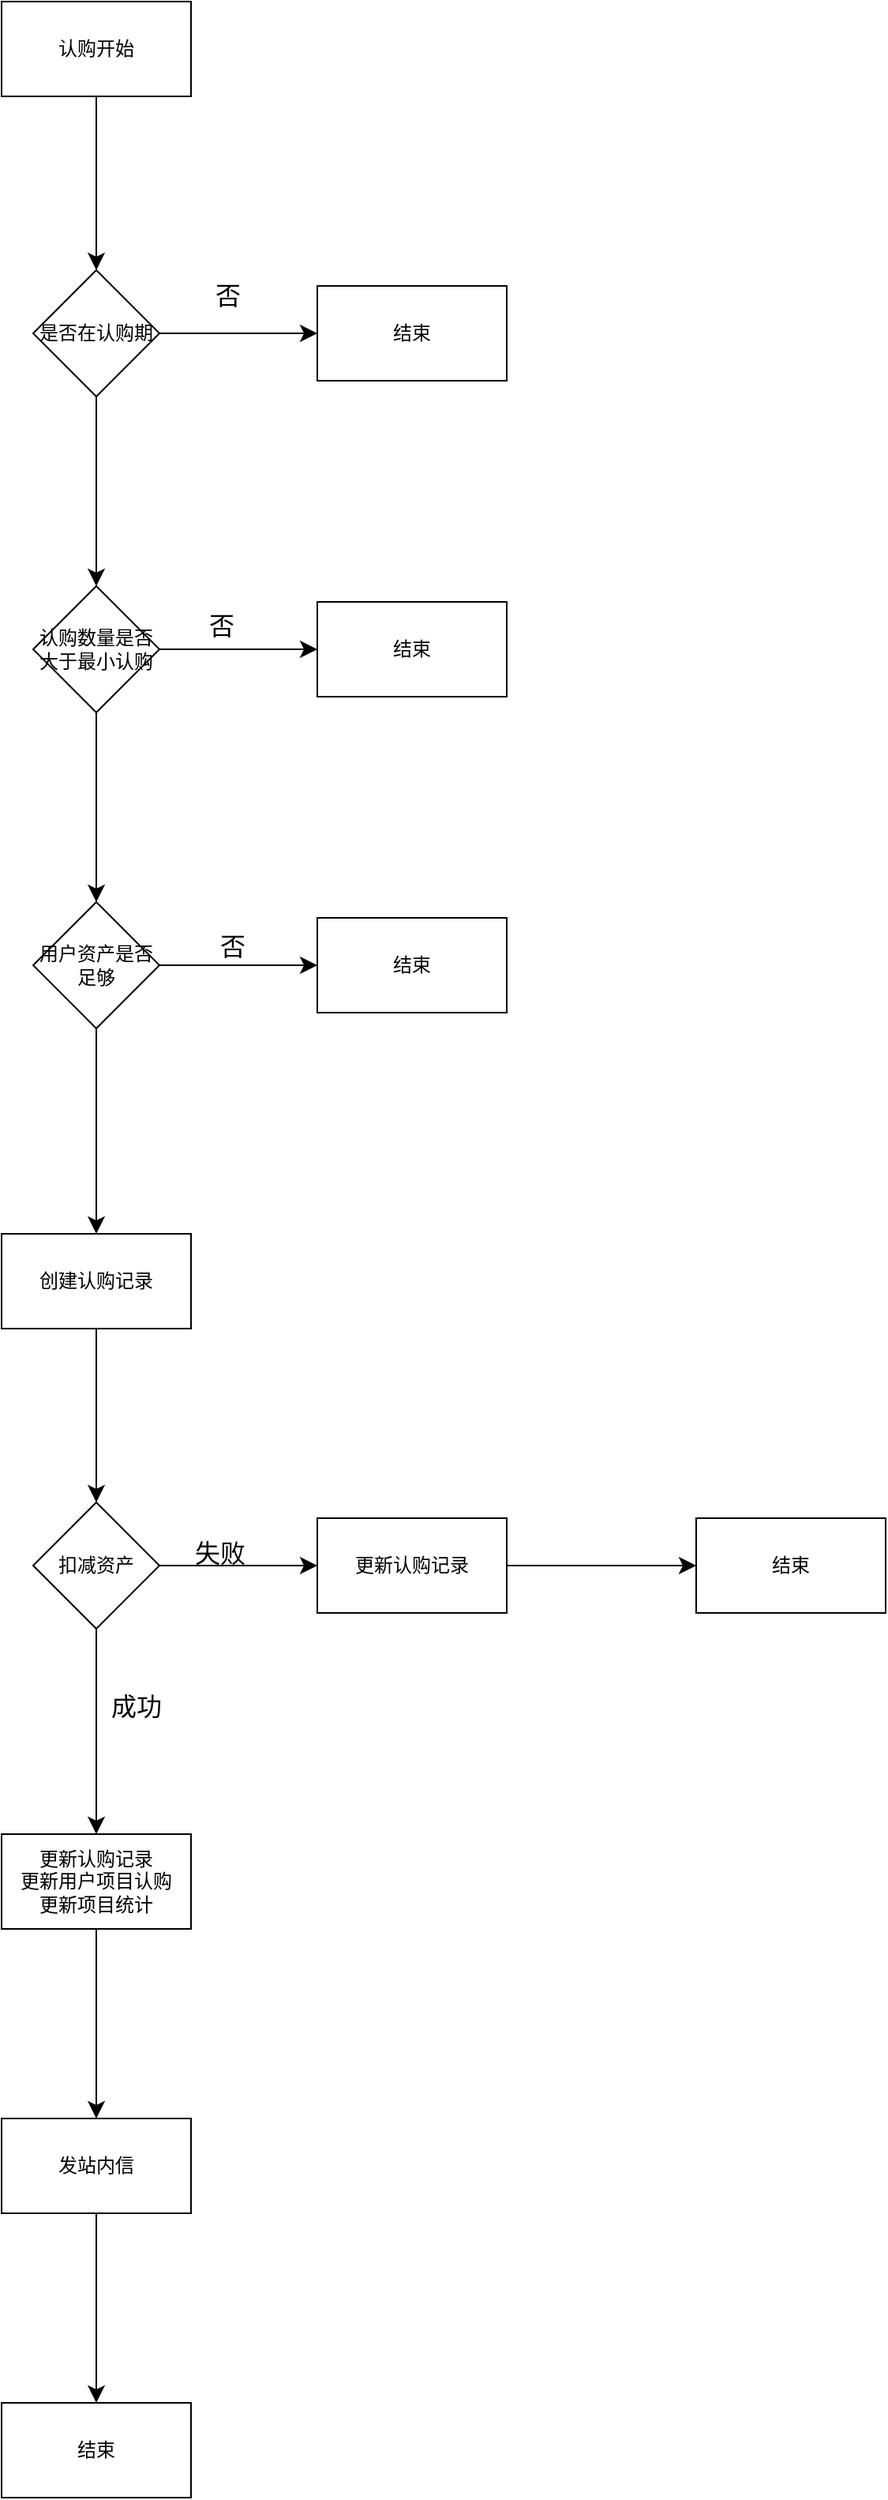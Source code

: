 <mxfile version="23.1.7" type="github">
  <diagram name="第 1 页" id="QzCToPRs6P0FXCX8rPyA">
    <mxGraphModel dx="954" dy="1139" grid="0" gridSize="10" guides="1" tooltips="1" connect="1" arrows="1" fold="1" page="0" pageScale="1" pageWidth="200000" pageHeight="200000" math="0" shadow="0">
      <root>
        <mxCell id="0" />
        <mxCell id="1" parent="0" />
        <mxCell id="pM6KgcmFHgkNePvdhjNk-3" value="" style="edgeStyle=none;curved=1;rounded=0;orthogonalLoop=1;jettySize=auto;html=1;fontSize=12;startSize=8;endSize=8;" edge="1" parent="1" source="pM6KgcmFHgkNePvdhjNk-1" target="pM6KgcmFHgkNePvdhjNk-2">
          <mxGeometry relative="1" as="geometry" />
        </mxCell>
        <mxCell id="pM6KgcmFHgkNePvdhjNk-1" value="认购开始" style="rounded=0;whiteSpace=wrap;html=1;" vertex="1" parent="1">
          <mxGeometry x="61" y="-61" width="120" height="60" as="geometry" />
        </mxCell>
        <mxCell id="pM6KgcmFHgkNePvdhjNk-5" value="" style="edgeStyle=none;curved=1;rounded=0;orthogonalLoop=1;jettySize=auto;html=1;fontSize=12;startSize=8;endSize=8;" edge="1" parent="1" source="pM6KgcmFHgkNePvdhjNk-2" target="pM6KgcmFHgkNePvdhjNk-4">
          <mxGeometry relative="1" as="geometry" />
        </mxCell>
        <mxCell id="pM6KgcmFHgkNePvdhjNk-10" value="" style="edgeStyle=none;curved=1;rounded=0;orthogonalLoop=1;jettySize=auto;html=1;fontSize=12;startSize=8;endSize=8;" edge="1" parent="1" source="pM6KgcmFHgkNePvdhjNk-2" target="pM6KgcmFHgkNePvdhjNk-9">
          <mxGeometry relative="1" as="geometry" />
        </mxCell>
        <mxCell id="pM6KgcmFHgkNePvdhjNk-2" value="是否在认购期" style="rhombus;whiteSpace=wrap;html=1;rounded=0;" vertex="1" parent="1">
          <mxGeometry x="81" y="109" width="80" height="80" as="geometry" />
        </mxCell>
        <mxCell id="pM6KgcmFHgkNePvdhjNk-4" value="结束" style="whiteSpace=wrap;html=1;rounded=0;" vertex="1" parent="1">
          <mxGeometry x="261" y="119" width="120" height="60" as="geometry" />
        </mxCell>
        <mxCell id="pM6KgcmFHgkNePvdhjNk-6" value="否" style="text;html=1;align=center;verticalAlign=middle;resizable=0;points=[];autosize=1;strokeColor=none;fillColor=none;fontSize=16;" vertex="1" parent="1">
          <mxGeometry x="187" y="109" width="34" height="31" as="geometry" />
        </mxCell>
        <mxCell id="pM6KgcmFHgkNePvdhjNk-12" value="" style="edgeStyle=none;curved=1;rounded=0;orthogonalLoop=1;jettySize=auto;html=1;fontSize=12;startSize=8;endSize=8;" edge="1" parent="1" source="pM6KgcmFHgkNePvdhjNk-9" target="pM6KgcmFHgkNePvdhjNk-11">
          <mxGeometry relative="1" as="geometry" />
        </mxCell>
        <mxCell id="pM6KgcmFHgkNePvdhjNk-15" value="" style="edgeStyle=none;curved=1;rounded=0;orthogonalLoop=1;jettySize=auto;html=1;fontSize=12;startSize=8;endSize=8;" edge="1" parent="1" source="pM6KgcmFHgkNePvdhjNk-9" target="pM6KgcmFHgkNePvdhjNk-14">
          <mxGeometry relative="1" as="geometry" />
        </mxCell>
        <mxCell id="pM6KgcmFHgkNePvdhjNk-9" value="认购数量是否大于最小认购" style="rhombus;whiteSpace=wrap;html=1;rounded=0;" vertex="1" parent="1">
          <mxGeometry x="81" y="309" width="80" height="80" as="geometry" />
        </mxCell>
        <mxCell id="pM6KgcmFHgkNePvdhjNk-11" value="结束" style="whiteSpace=wrap;html=1;rounded=0;" vertex="1" parent="1">
          <mxGeometry x="261" y="319" width="120" height="60" as="geometry" />
        </mxCell>
        <mxCell id="pM6KgcmFHgkNePvdhjNk-13" value="否" style="text;html=1;align=center;verticalAlign=middle;resizable=0;points=[];autosize=1;strokeColor=none;fillColor=none;fontSize=16;" vertex="1" parent="1">
          <mxGeometry x="182.5" y="318.5" width="34" height="31" as="geometry" />
        </mxCell>
        <mxCell id="pM6KgcmFHgkNePvdhjNk-17" value="" style="edgeStyle=none;curved=1;rounded=0;orthogonalLoop=1;jettySize=auto;html=1;fontSize=12;startSize=8;endSize=8;" edge="1" parent="1" source="pM6KgcmFHgkNePvdhjNk-14" target="pM6KgcmFHgkNePvdhjNk-16">
          <mxGeometry relative="1" as="geometry" />
        </mxCell>
        <mxCell id="pM6KgcmFHgkNePvdhjNk-20" value="" style="edgeStyle=none;curved=1;rounded=0;orthogonalLoop=1;jettySize=auto;html=1;fontSize=12;startSize=8;endSize=8;" edge="1" parent="1" source="pM6KgcmFHgkNePvdhjNk-14" target="pM6KgcmFHgkNePvdhjNk-19">
          <mxGeometry relative="1" as="geometry" />
        </mxCell>
        <mxCell id="pM6KgcmFHgkNePvdhjNk-14" value="用户资产是否足够" style="rhombus;whiteSpace=wrap;html=1;rounded=0;" vertex="1" parent="1">
          <mxGeometry x="81" y="509" width="80" height="80" as="geometry" />
        </mxCell>
        <mxCell id="pM6KgcmFHgkNePvdhjNk-16" value="结束" style="whiteSpace=wrap;html=1;rounded=0;" vertex="1" parent="1">
          <mxGeometry x="261" y="519" width="120" height="60" as="geometry" />
        </mxCell>
        <mxCell id="pM6KgcmFHgkNePvdhjNk-18" value="否" style="text;html=1;align=center;verticalAlign=middle;resizable=0;points=[];autosize=1;strokeColor=none;fillColor=none;fontSize=16;" vertex="1" parent="1">
          <mxGeometry x="189.5" y="521.5" width="34" height="31" as="geometry" />
        </mxCell>
        <mxCell id="pM6KgcmFHgkNePvdhjNk-26" value="" style="edgeStyle=none;curved=1;rounded=0;orthogonalLoop=1;jettySize=auto;html=1;fontSize=12;startSize=8;endSize=8;" edge="1" parent="1" source="pM6KgcmFHgkNePvdhjNk-19" target="pM6KgcmFHgkNePvdhjNk-25">
          <mxGeometry relative="1" as="geometry" />
        </mxCell>
        <mxCell id="pM6KgcmFHgkNePvdhjNk-19" value="创建认购记录" style="whiteSpace=wrap;html=1;rounded=0;" vertex="1" parent="1">
          <mxGeometry x="61" y="719" width="120" height="60" as="geometry" />
        </mxCell>
        <mxCell id="pM6KgcmFHgkNePvdhjNk-28" value="" style="edgeStyle=none;curved=1;rounded=0;orthogonalLoop=1;jettySize=auto;html=1;fontSize=12;startSize=8;endSize=8;" edge="1" parent="1" source="pM6KgcmFHgkNePvdhjNk-25" target="pM6KgcmFHgkNePvdhjNk-27">
          <mxGeometry relative="1" as="geometry" />
        </mxCell>
        <mxCell id="pM6KgcmFHgkNePvdhjNk-33" value="" style="edgeStyle=none;curved=1;rounded=0;orthogonalLoop=1;jettySize=auto;html=1;fontSize=12;startSize=8;endSize=8;" edge="1" parent="1" source="pM6KgcmFHgkNePvdhjNk-25" target="pM6KgcmFHgkNePvdhjNk-32">
          <mxGeometry relative="1" as="geometry" />
        </mxCell>
        <mxCell id="pM6KgcmFHgkNePvdhjNk-25" value="扣减资产" style="rhombus;whiteSpace=wrap;html=1;rounded=0;" vertex="1" parent="1">
          <mxGeometry x="81" y="889" width="80" height="80" as="geometry" />
        </mxCell>
        <mxCell id="pM6KgcmFHgkNePvdhjNk-31" value="" style="edgeStyle=none;curved=1;rounded=0;orthogonalLoop=1;jettySize=auto;html=1;fontSize=12;startSize=8;endSize=8;" edge="1" parent="1" source="pM6KgcmFHgkNePvdhjNk-27" target="pM6KgcmFHgkNePvdhjNk-30">
          <mxGeometry relative="1" as="geometry" />
        </mxCell>
        <mxCell id="pM6KgcmFHgkNePvdhjNk-27" value="更新认购记录" style="whiteSpace=wrap;html=1;rounded=0;" vertex="1" parent="1">
          <mxGeometry x="261" y="899" width="120" height="60" as="geometry" />
        </mxCell>
        <mxCell id="pM6KgcmFHgkNePvdhjNk-29" value="失败" style="text;html=1;align=center;verticalAlign=middle;resizable=0;points=[];autosize=1;strokeColor=none;fillColor=none;fontSize=16;" vertex="1" parent="1">
          <mxGeometry x="173.5" y="905.5" width="50" height="31" as="geometry" />
        </mxCell>
        <mxCell id="pM6KgcmFHgkNePvdhjNk-30" value="结束" style="whiteSpace=wrap;html=1;rounded=0;" vertex="1" parent="1">
          <mxGeometry x="501" y="899" width="120" height="60" as="geometry" />
        </mxCell>
        <mxCell id="pM6KgcmFHgkNePvdhjNk-36" value="" style="edgeStyle=none;curved=1;rounded=0;orthogonalLoop=1;jettySize=auto;html=1;fontSize=12;startSize=8;endSize=8;" edge="1" parent="1" source="pM6KgcmFHgkNePvdhjNk-32" target="pM6KgcmFHgkNePvdhjNk-35">
          <mxGeometry relative="1" as="geometry" />
        </mxCell>
        <mxCell id="pM6KgcmFHgkNePvdhjNk-32" value="更新认购记录&lt;br&gt;更新用户项目认购&lt;br&gt;更新项目统计" style="whiteSpace=wrap;html=1;rounded=0;" vertex="1" parent="1">
          <mxGeometry x="61" y="1099" width="120" height="60" as="geometry" />
        </mxCell>
        <mxCell id="pM6KgcmFHgkNePvdhjNk-34" value="成功" style="text;html=1;align=center;verticalAlign=middle;resizable=0;points=[];autosize=1;strokeColor=none;fillColor=none;fontSize=16;" vertex="1" parent="1">
          <mxGeometry x="120.5" y="1002.5" width="50" height="31" as="geometry" />
        </mxCell>
        <mxCell id="pM6KgcmFHgkNePvdhjNk-38" value="" style="edgeStyle=none;curved=1;rounded=0;orthogonalLoop=1;jettySize=auto;html=1;fontSize=12;startSize=8;endSize=8;" edge="1" parent="1" source="pM6KgcmFHgkNePvdhjNk-35" target="pM6KgcmFHgkNePvdhjNk-37">
          <mxGeometry relative="1" as="geometry" />
        </mxCell>
        <mxCell id="pM6KgcmFHgkNePvdhjNk-35" value="发站内信" style="whiteSpace=wrap;html=1;rounded=0;" vertex="1" parent="1">
          <mxGeometry x="61" y="1279" width="120" height="60" as="geometry" />
        </mxCell>
        <mxCell id="pM6KgcmFHgkNePvdhjNk-37" value="结束" style="whiteSpace=wrap;html=1;rounded=0;" vertex="1" parent="1">
          <mxGeometry x="61" y="1459" width="120" height="60" as="geometry" />
        </mxCell>
      </root>
    </mxGraphModel>
  </diagram>
</mxfile>
